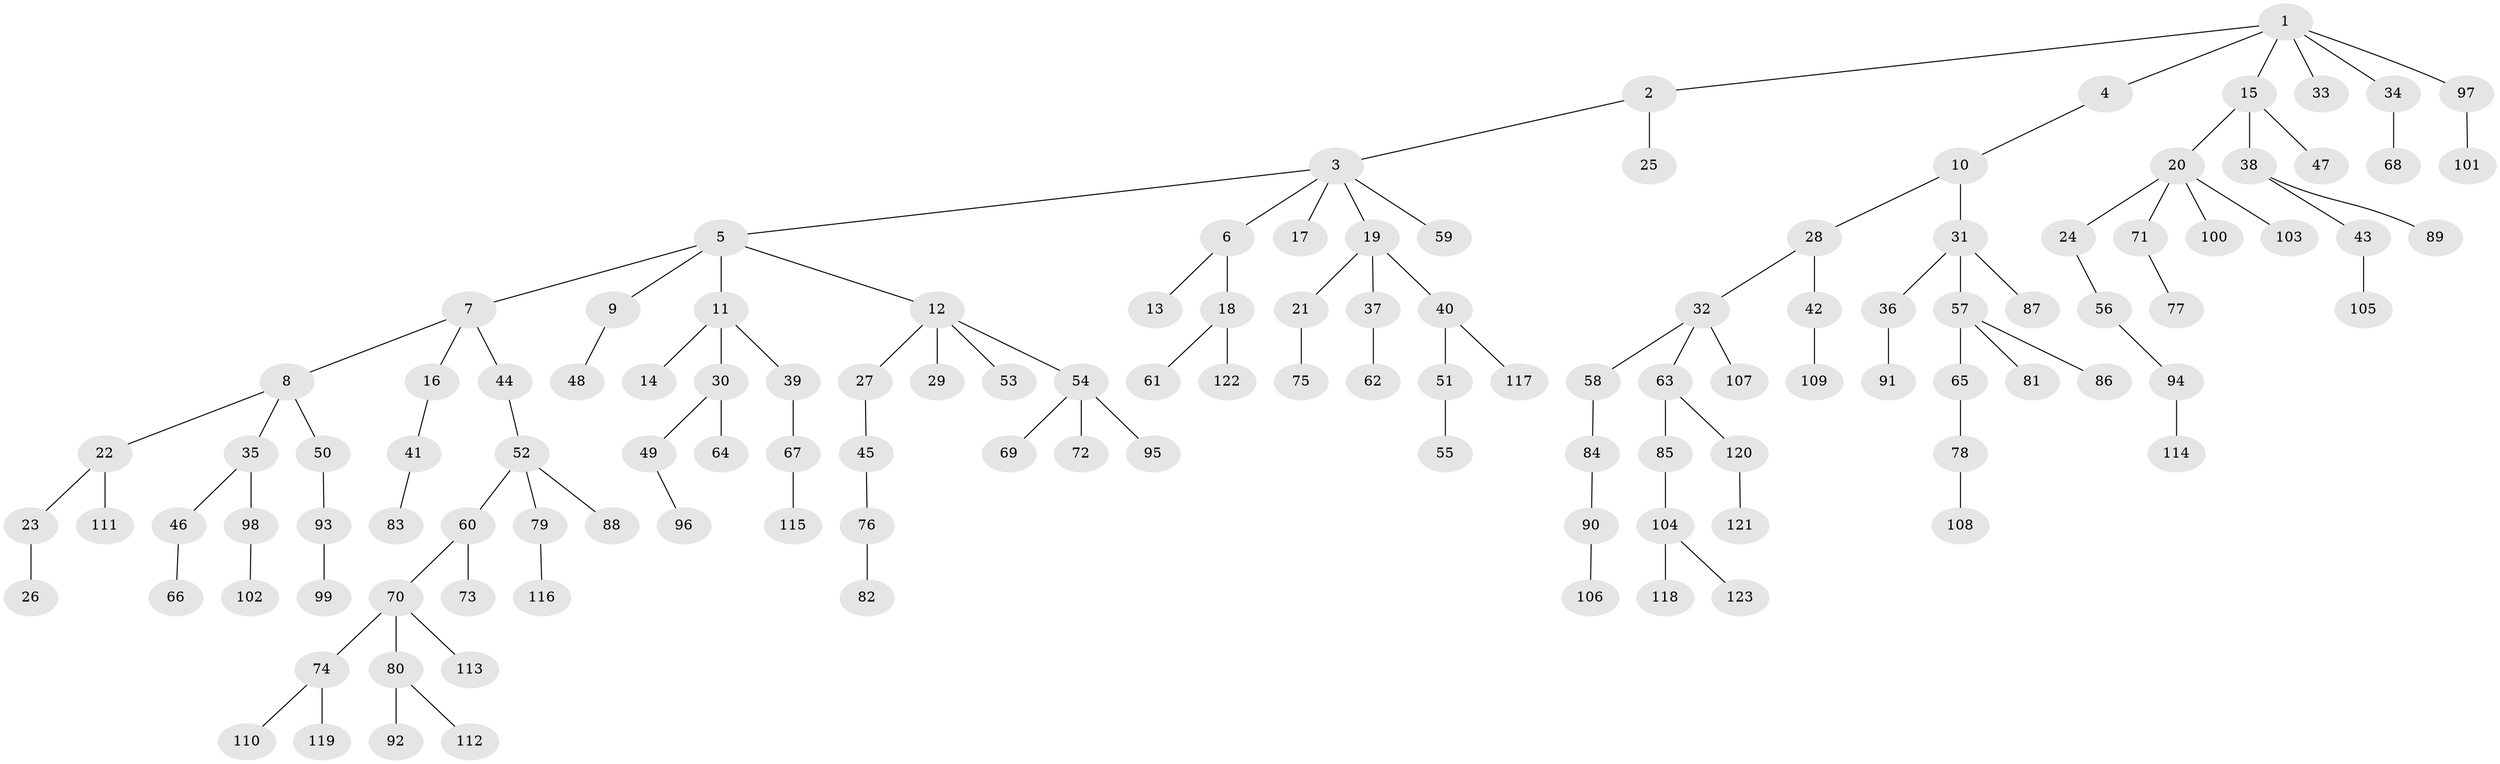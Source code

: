 // Generated by graph-tools (version 1.1) at 2025/11/02/27/25 16:11:29]
// undirected, 123 vertices, 122 edges
graph export_dot {
graph [start="1"]
  node [color=gray90,style=filled];
  1;
  2;
  3;
  4;
  5;
  6;
  7;
  8;
  9;
  10;
  11;
  12;
  13;
  14;
  15;
  16;
  17;
  18;
  19;
  20;
  21;
  22;
  23;
  24;
  25;
  26;
  27;
  28;
  29;
  30;
  31;
  32;
  33;
  34;
  35;
  36;
  37;
  38;
  39;
  40;
  41;
  42;
  43;
  44;
  45;
  46;
  47;
  48;
  49;
  50;
  51;
  52;
  53;
  54;
  55;
  56;
  57;
  58;
  59;
  60;
  61;
  62;
  63;
  64;
  65;
  66;
  67;
  68;
  69;
  70;
  71;
  72;
  73;
  74;
  75;
  76;
  77;
  78;
  79;
  80;
  81;
  82;
  83;
  84;
  85;
  86;
  87;
  88;
  89;
  90;
  91;
  92;
  93;
  94;
  95;
  96;
  97;
  98;
  99;
  100;
  101;
  102;
  103;
  104;
  105;
  106;
  107;
  108;
  109;
  110;
  111;
  112;
  113;
  114;
  115;
  116;
  117;
  118;
  119;
  120;
  121;
  122;
  123;
  1 -- 2;
  1 -- 4;
  1 -- 15;
  1 -- 33;
  1 -- 34;
  1 -- 97;
  2 -- 3;
  2 -- 25;
  3 -- 5;
  3 -- 6;
  3 -- 17;
  3 -- 19;
  3 -- 59;
  4 -- 10;
  5 -- 7;
  5 -- 9;
  5 -- 11;
  5 -- 12;
  6 -- 13;
  6 -- 18;
  7 -- 8;
  7 -- 16;
  7 -- 44;
  8 -- 22;
  8 -- 35;
  8 -- 50;
  9 -- 48;
  10 -- 28;
  10 -- 31;
  11 -- 14;
  11 -- 30;
  11 -- 39;
  12 -- 27;
  12 -- 29;
  12 -- 53;
  12 -- 54;
  15 -- 20;
  15 -- 38;
  15 -- 47;
  16 -- 41;
  18 -- 61;
  18 -- 122;
  19 -- 21;
  19 -- 37;
  19 -- 40;
  20 -- 24;
  20 -- 71;
  20 -- 100;
  20 -- 103;
  21 -- 75;
  22 -- 23;
  22 -- 111;
  23 -- 26;
  24 -- 56;
  27 -- 45;
  28 -- 32;
  28 -- 42;
  30 -- 49;
  30 -- 64;
  31 -- 36;
  31 -- 57;
  31 -- 87;
  32 -- 58;
  32 -- 63;
  32 -- 107;
  34 -- 68;
  35 -- 46;
  35 -- 98;
  36 -- 91;
  37 -- 62;
  38 -- 43;
  38 -- 89;
  39 -- 67;
  40 -- 51;
  40 -- 117;
  41 -- 83;
  42 -- 109;
  43 -- 105;
  44 -- 52;
  45 -- 76;
  46 -- 66;
  49 -- 96;
  50 -- 93;
  51 -- 55;
  52 -- 60;
  52 -- 79;
  52 -- 88;
  54 -- 69;
  54 -- 72;
  54 -- 95;
  56 -- 94;
  57 -- 65;
  57 -- 81;
  57 -- 86;
  58 -- 84;
  60 -- 70;
  60 -- 73;
  63 -- 85;
  63 -- 120;
  65 -- 78;
  67 -- 115;
  70 -- 74;
  70 -- 80;
  70 -- 113;
  71 -- 77;
  74 -- 110;
  74 -- 119;
  76 -- 82;
  78 -- 108;
  79 -- 116;
  80 -- 92;
  80 -- 112;
  84 -- 90;
  85 -- 104;
  90 -- 106;
  93 -- 99;
  94 -- 114;
  97 -- 101;
  98 -- 102;
  104 -- 118;
  104 -- 123;
  120 -- 121;
}
